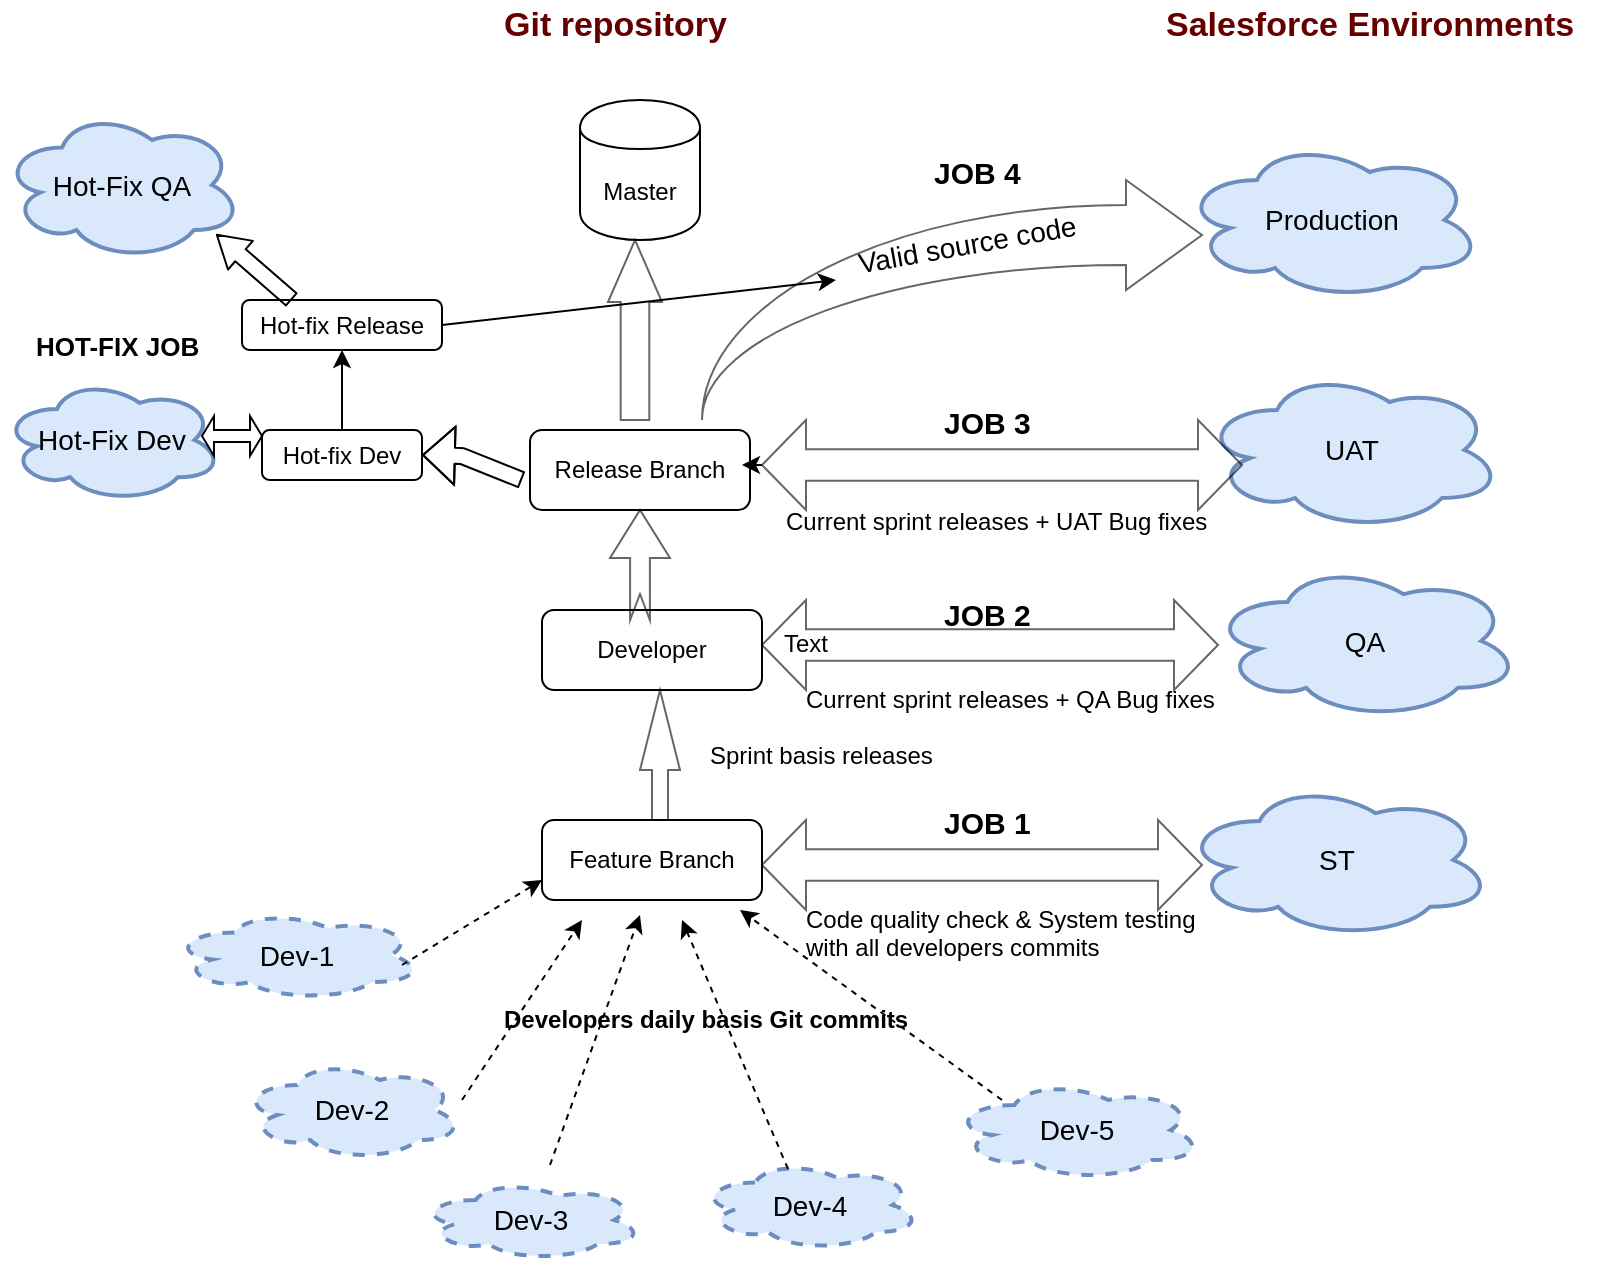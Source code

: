 <mxfile version="12.1.8" type="github" pages="1">
  <diagram id="ugZ9LgQXZQDwEc-XwA1F" name="Page-1">
    <mxGraphModel dx="1704" dy="387" grid="1" gridSize="10" guides="1" tooltips="1" connect="1" arrows="1" fold="1" page="1" pageScale="1" pageWidth="850" pageHeight="1100" math="0" shadow="0">
      <root>
        <mxCell id="0"/>
        <mxCell id="1" parent="0"/>
        <mxCell id="pKMbjU2xyeOJQkZC159j-1" value="Master" style="shape=cylinder;whiteSpace=wrap;html=1;boundedLbl=1;backgroundOutline=1;" parent="1" vertex="1">
          <mxGeometry x="209" y="70" width="60" height="70" as="geometry"/>
        </mxCell>
        <mxCell id="pKMbjU2xyeOJQkZC159j-2" value="Release Branch" style="rounded=1;whiteSpace=wrap;html=1;" parent="1" vertex="1">
          <mxGeometry x="184" y="235" width="110" height="40" as="geometry"/>
        </mxCell>
        <mxCell id="pKMbjU2xyeOJQkZC159j-3" value="Feature Branch" style="rounded=1;whiteSpace=wrap;html=1;" parent="1" vertex="1">
          <mxGeometry x="190" y="430" width="110" height="40" as="geometry"/>
        </mxCell>
        <mxCell id="pKMbjU2xyeOJQkZC159j-5" value="Production" style="ellipse;shape=cloud;strokeWidth=2;fontSize=14;whiteSpace=wrap;html=1;align=center;fillColor=#dae8fc;strokeColor=#6c8ebf;" parent="1" vertex="1">
          <mxGeometry x="510" y="90" width="150" height="80" as="geometry"/>
        </mxCell>
        <mxCell id="pKMbjU2xyeOJQkZC159j-6" value="&lt;font style=&quot;font-size: 17px&quot;&gt;&lt;b&gt;Salesforce Environments&amp;nbsp;&lt;/b&gt;&lt;/font&gt;" style="text;html=1;resizable=0;points=[];autosize=1;align=left;verticalAlign=top;spacingTop=-4;fontColor=#660000;" parent="1" vertex="1">
          <mxGeometry x="500" y="20" width="220" height="20" as="geometry"/>
        </mxCell>
        <mxCell id="pKMbjU2xyeOJQkZC159j-7" value="&lt;font style=&quot;font-size: 17px&quot;&gt;&lt;b&gt;Git repository&amp;nbsp;&lt;/b&gt;&lt;/font&gt;" style="text;html=1;resizable=0;points=[];autosize=1;align=left;verticalAlign=top;spacingTop=-4;fontColor=#660000;" parent="1" vertex="1">
          <mxGeometry x="169" y="20" width="130" height="20" as="geometry"/>
        </mxCell>
        <mxCell id="pKMbjU2xyeOJQkZC159j-8" value="UAT" style="ellipse;shape=cloud;strokeWidth=2;fontSize=14;whiteSpace=wrap;html=1;align=center;fillColor=#dae8fc;strokeColor=#6c8ebf;" parent="1" vertex="1">
          <mxGeometry x="520" y="205" width="150" height="80" as="geometry"/>
        </mxCell>
        <mxCell id="pKMbjU2xyeOJQkZC159j-9" value="QA" style="ellipse;shape=cloud;strokeWidth=2;fontSize=14;whiteSpace=wrap;html=1;align=center;fillColor=#dae8fc;strokeColor=#6c8ebf;" parent="1" vertex="1">
          <mxGeometry x="524" y="301.5" width="155" height="78" as="geometry"/>
        </mxCell>
        <mxCell id="pKMbjU2xyeOJQkZC159j-10" value="Dev-5" style="ellipse;shape=cloud;strokeWidth=2;fontSize=14;whiteSpace=wrap;html=1;align=center;fillColor=#dae8fc;strokeColor=#6c8ebf;dashed=1;" parent="1" vertex="1">
          <mxGeometry x="395" y="560" width="125" height="50" as="geometry"/>
        </mxCell>
        <mxCell id="pKMbjU2xyeOJQkZC159j-11" value="Developer" style="rounded=1;whiteSpace=wrap;html=1;" parent="1" vertex="1">
          <mxGeometry x="190" y="325" width="110" height="40" as="geometry"/>
        </mxCell>
        <mxCell id="pKMbjU2xyeOJQkZC159j-15" value="Developers daily basis Git commits&amp;nbsp;" style="text;html=1;resizable=0;points=[];autosize=1;align=left;verticalAlign=top;spacingTop=-4;fontStyle=1" parent="1" vertex="1">
          <mxGeometry x="169" y="520" width="210" height="20" as="geometry"/>
        </mxCell>
        <mxCell id="pKMbjU2xyeOJQkZC159j-18" value="" style="html=1;shadow=0;dashed=0;align=center;verticalAlign=middle;shape=mxgraph.arrows2.arrow;dy=0.6;dx=40;direction=north;notch=0;rounded=0;strokeWidth=1;fillColor=none;opacity=60;" parent="1" vertex="1">
          <mxGeometry x="239" y="365" width="20" height="65" as="geometry"/>
        </mxCell>
        <mxCell id="pKMbjU2xyeOJQkZC159j-19" value="Sprint basis releases" style="text;html=1;resizable=0;points=[];autosize=1;align=left;verticalAlign=top;spacingTop=-4;" parent="1" vertex="1">
          <mxGeometry x="271.5" y="387.5" width="130" height="20" as="geometry"/>
        </mxCell>
        <mxCell id="pKMbjU2xyeOJQkZC159j-22" value="Text" style="text;html=1;resizable=0;points=[];autosize=1;align=left;verticalAlign=top;spacingTop=-4;" parent="1" vertex="1">
          <mxGeometry x="309" y="332" width="40" height="20" as="geometry"/>
        </mxCell>
        <mxCell id="pKMbjU2xyeOJQkZC159j-23" value="" style="html=1;shadow=0;dashed=0;align=center;verticalAlign=middle;shape=mxgraph.arrows2.twoWayArrow;dy=0.65;dx=22;rounded=0;strokeWidth=1;fillColor=none;opacity=60;" parent="1" vertex="1">
          <mxGeometry x="300" y="320" width="228" height="45" as="geometry"/>
        </mxCell>
        <mxCell id="pKMbjU2xyeOJQkZC159j-26" value="Current sprint releases + QA Bug fixes" style="text;html=1;resizable=0;points=[];autosize=1;align=left;verticalAlign=top;spacingTop=-4;" parent="1" vertex="1">
          <mxGeometry x="320" y="360" width="220" height="20" as="geometry"/>
        </mxCell>
        <mxCell id="pKMbjU2xyeOJQkZC159j-27" value="" style="html=1;shadow=0;dashed=0;align=center;verticalAlign=middle;shape=mxgraph.arrows2.arrow;dy=0.67;dx=24;direction=north;notch=13;rounded=0;strokeWidth=1;fillColor=none;opacity=60;" parent="1" vertex="1">
          <mxGeometry x="224" y="275" width="30" height="55" as="geometry"/>
        </mxCell>
        <mxCell id="QmjTFNfi9diBM-cBmNHH-2" style="edgeStyle=orthogonalEdgeStyle;rounded=0;orthogonalLoop=1;jettySize=auto;html=1;exitX=0;exitY=0.5;exitDx=0;exitDy=0;exitPerimeter=0;" parent="1" source="pKMbjU2xyeOJQkZC159j-28" edge="1">
          <mxGeometry relative="1" as="geometry">
            <mxPoint x="290" y="253" as="targetPoint"/>
          </mxGeometry>
        </mxCell>
        <mxCell id="pKMbjU2xyeOJQkZC159j-28" value="" style="html=1;shadow=0;dashed=0;align=center;verticalAlign=middle;shape=mxgraph.arrows2.twoWayArrow;dy=0.65;dx=22;rounded=0;strokeWidth=1;fillColor=none;opacity=60;" parent="1" vertex="1">
          <mxGeometry x="300" y="230" width="240" height="45" as="geometry"/>
        </mxCell>
        <mxCell id="pKMbjU2xyeOJQkZC159j-29" value="Current sprint releases + UAT Bug fixes" style="text;html=1;resizable=0;points=[];autosize=1;align=left;verticalAlign=top;spacingTop=-4;" parent="1" vertex="1">
          <mxGeometry x="310" y="271" width="230" height="20" as="geometry"/>
        </mxCell>
        <mxCell id="pKMbjU2xyeOJQkZC159j-33" value="" style="html=1;shadow=0;dashed=0;align=center;verticalAlign=middle;shape=mxgraph.arrows2.jumpInArrow;dy=15;dx=38;arrowHead=55;rounded=0;strokeWidth=1;fillColor=none;opacity=60;" parent="1" vertex="1">
          <mxGeometry x="270" y="110" width="250" height="120" as="geometry"/>
        </mxCell>
        <mxCell id="pKMbjU2xyeOJQkZC159j-34" value="&lt;font style=&quot;font-size: 14px&quot;&gt;Valid source code&lt;/font&gt;" style="text;html=1;resizable=0;points=[];autosize=1;align=left;verticalAlign=top;spacingTop=-4;rotation=-10;" parent="1" vertex="1">
          <mxGeometry x="345" y="130" width="130" height="20" as="geometry"/>
        </mxCell>
        <mxCell id="pKMbjU2xyeOJQkZC159j-35" value="" style="html=1;shadow=0;dashed=0;align=center;verticalAlign=middle;shape=mxgraph.arrows2.arrow;dy=0.47;dx=31;direction=north;notch=0;rounded=0;strokeWidth=1;fillColor=none;opacity=60;" parent="1" vertex="1">
          <mxGeometry x="223" y="140" width="27" height="90" as="geometry"/>
        </mxCell>
        <mxCell id="U-r_O4P5ikJAALDEmdnD-2" value="ST" style="ellipse;shape=cloud;strokeWidth=2;fontSize=14;whiteSpace=wrap;html=1;align=center;fillColor=#dae8fc;strokeColor=#6c8ebf;" parent="1" vertex="1">
          <mxGeometry x="510" y="411" width="155" height="78" as="geometry"/>
        </mxCell>
        <mxCell id="U-r_O4P5ikJAALDEmdnD-3" value="" style="html=1;shadow=0;dashed=0;align=center;verticalAlign=middle;shape=mxgraph.arrows2.twoWayArrow;dy=0.65;dx=22;rounded=0;strokeWidth=1;fillColor=none;opacity=60;" parent="1" vertex="1">
          <mxGeometry x="300" y="430" width="220" height="45" as="geometry"/>
        </mxCell>
        <mxCell id="U-r_O4P5ikJAALDEmdnD-4" value="Code quality check &amp;amp; System testing &lt;br&gt;with all developers commits" style="text;html=1;resizable=0;points=[];autosize=1;align=left;verticalAlign=top;spacingTop=-4;" parent="1" vertex="1">
          <mxGeometry x="320" y="470" width="210" height="30" as="geometry"/>
        </mxCell>
        <mxCell id="QmjTFNfi9diBM-cBmNHH-10" value="" style="edgeStyle=orthogonalEdgeStyle;rounded=0;orthogonalLoop=1;jettySize=auto;html=1;" parent="1" source="QmjTFNfi9diBM-cBmNHH-8" target="QmjTFNfi9diBM-cBmNHH-9" edge="1">
          <mxGeometry relative="1" as="geometry"/>
        </mxCell>
        <mxCell id="QmjTFNfi9diBM-cBmNHH-8" value="Hot-fix Dev" style="rounded=1;whiteSpace=wrap;html=1;" parent="1" vertex="1">
          <mxGeometry x="50" y="235" width="80" height="25" as="geometry"/>
        </mxCell>
        <mxCell id="QmjTFNfi9diBM-cBmNHH-9" value="Hot-fix Release" style="rounded=1;whiteSpace=wrap;html=1;" parent="1" vertex="1">
          <mxGeometry x="40" y="170" width="100" height="25" as="geometry"/>
        </mxCell>
        <mxCell id="QmjTFNfi9diBM-cBmNHH-11" value="Hot-Fix QA" style="ellipse;shape=cloud;strokeWidth=2;fontSize=14;whiteSpace=wrap;html=1;align=center;fillColor=#dae8fc;strokeColor=#6c8ebf;" parent="1" vertex="1">
          <mxGeometry x="-80" y="75" width="120" height="75" as="geometry"/>
        </mxCell>
        <mxCell id="QmjTFNfi9diBM-cBmNHH-15" value="Hot-Fix Dev" style="ellipse;shape=cloud;strokeWidth=2;fontSize=14;whiteSpace=wrap;html=1;align=center;fillColor=#dae8fc;strokeColor=#6c8ebf;" parent="1" vertex="1">
          <mxGeometry x="-80" y="209" width="110" height="62" as="geometry"/>
        </mxCell>
        <mxCell id="QmjTFNfi9diBM-cBmNHH-18" value="" style="shape=flexArrow;endArrow=classic;html=1;width=8;endSize=4.97;entryX=1;entryY=0.5;entryDx=0;entryDy=0;" parent="1" target="QmjTFNfi9diBM-cBmNHH-8" edge="1">
          <mxGeometry width="50" height="50" relative="1" as="geometry">
            <mxPoint x="180" y="260" as="sourcePoint"/>
            <mxPoint x="140" y="245" as="targetPoint"/>
            <Array as="points">
              <mxPoint x="150" y="248"/>
            </Array>
          </mxGeometry>
        </mxCell>
        <mxCell id="QmjTFNfi9diBM-cBmNHH-20" value="" style="shape=flexArrow;endArrow=classic;html=1;width=8;endSize=4.88;entryX=0.892;entryY=0.827;entryDx=0;entryDy=0;entryPerimeter=0;endWidth=10;" parent="1" target="QmjTFNfi9diBM-cBmNHH-11" edge="1">
          <mxGeometry width="50" height="50" relative="1" as="geometry">
            <mxPoint x="65" y="170" as="sourcePoint"/>
            <mxPoint x="115" y="120" as="targetPoint"/>
          </mxGeometry>
        </mxCell>
        <mxCell id="QmjTFNfi9diBM-cBmNHH-24" value="" style="endArrow=classic;html=1;exitX=1;exitY=0.5;exitDx=0;exitDy=0;" parent="1" source="QmjTFNfi9diBM-cBmNHH-9" edge="1">
          <mxGeometry width="50" height="50" relative="1" as="geometry">
            <mxPoint x="236.5" y="290" as="sourcePoint"/>
            <mxPoint x="337" y="160" as="targetPoint"/>
          </mxGeometry>
        </mxCell>
        <mxCell id="QmjTFNfi9diBM-cBmNHH-25" value="" style="shape=doubleArrow;whiteSpace=wrap;html=1;" parent="1" vertex="1">
          <mxGeometry x="20" y="228" width="30" height="20" as="geometry"/>
        </mxCell>
        <mxCell id="QmjTFNfi9diBM-cBmNHH-26" value="Dev-4" style="ellipse;shape=cloud;strokeWidth=2;fontSize=14;whiteSpace=wrap;html=1;align=center;fillColor=#dae8fc;strokeColor=#6c8ebf;dashed=1;" parent="1" vertex="1">
          <mxGeometry x="269" y="600" width="110" height="45" as="geometry"/>
        </mxCell>
        <mxCell id="QmjTFNfi9diBM-cBmNHH-27" value="Dev-3" style="ellipse;shape=cloud;strokeWidth=2;fontSize=14;whiteSpace=wrap;html=1;align=center;fillColor=#dae8fc;strokeColor=#6c8ebf;dashed=1;" parent="1" vertex="1">
          <mxGeometry x="129" y="610" width="111" height="40" as="geometry"/>
        </mxCell>
        <mxCell id="QmjTFNfi9diBM-cBmNHH-28" value="Dev-2" style="ellipse;shape=cloud;strokeWidth=2;fontSize=14;whiteSpace=wrap;html=1;align=center;fillColor=#dae8fc;strokeColor=#6c8ebf;dashed=1;" parent="1" vertex="1">
          <mxGeometry x="40" y="550" width="110" height="50" as="geometry"/>
        </mxCell>
        <mxCell id="QmjTFNfi9diBM-cBmNHH-30" value="Dev-1" style="ellipse;shape=cloud;strokeWidth=2;fontSize=14;whiteSpace=wrap;html=1;align=center;fillColor=#dae8fc;strokeColor=#6c8ebf;dashed=1;" parent="1" vertex="1">
          <mxGeometry x="5" y="475" width="125" height="45" as="geometry"/>
        </mxCell>
        <mxCell id="QmjTFNfi9diBM-cBmNHH-31" value="" style="endArrow=classic;html=1;entryX=0;entryY=0.75;entryDx=0;entryDy=0;dashed=1;" parent="1" target="pKMbjU2xyeOJQkZC159j-3" edge="1">
          <mxGeometry width="50" height="50" relative="1" as="geometry">
            <mxPoint x="120" y="502.5" as="sourcePoint"/>
            <mxPoint x="180" y="460" as="targetPoint"/>
          </mxGeometry>
        </mxCell>
        <mxCell id="QmjTFNfi9diBM-cBmNHH-33" value="" style="endArrow=classic;html=1;entryX=0;entryY=0.75;entryDx=0;entryDy=0;dashed=1;" parent="1" edge="1">
          <mxGeometry width="50" height="50" relative="1" as="geometry">
            <mxPoint x="150" y="570" as="sourcePoint"/>
            <mxPoint x="210" y="480" as="targetPoint"/>
          </mxGeometry>
        </mxCell>
        <mxCell id="QmjTFNfi9diBM-cBmNHH-34" value="" style="endArrow=classic;html=1;entryX=0;entryY=0.75;entryDx=0;entryDy=0;dashed=1;" parent="1" edge="1">
          <mxGeometry width="50" height="50" relative="1" as="geometry">
            <mxPoint x="194" y="602.5" as="sourcePoint"/>
            <mxPoint x="239" y="477.5" as="targetPoint"/>
          </mxGeometry>
        </mxCell>
        <mxCell id="QmjTFNfi9diBM-cBmNHH-35" value="" style="endArrow=classic;html=1;dashed=1;exitX=0.4;exitY=0.1;exitDx=0;exitDy=0;exitPerimeter=0;" parent="1" source="QmjTFNfi9diBM-cBmNHH-26" edge="1">
          <mxGeometry width="50" height="50" relative="1" as="geometry">
            <mxPoint x="160" y="542.5" as="sourcePoint"/>
            <mxPoint x="260" y="480" as="targetPoint"/>
          </mxGeometry>
        </mxCell>
        <mxCell id="QmjTFNfi9diBM-cBmNHH-36" value="" style="endArrow=classic;html=1;dashed=1;exitX=0.2;exitY=0.2;exitDx=0;exitDy=0;exitPerimeter=0;" parent="1" source="pKMbjU2xyeOJQkZC159j-10" edge="1">
          <mxGeometry width="50" height="50" relative="1" as="geometry">
            <mxPoint x="219" y="517.5" as="sourcePoint"/>
            <mxPoint x="289" y="475" as="targetPoint"/>
          </mxGeometry>
        </mxCell>
        <mxCell id="XYbBnH51kNB6a7f97C9Y-1" value="&lt;b&gt;&lt;font style=&quot;font-size: 15px&quot;&gt;JOB 1&lt;/font&gt;&lt;/b&gt;" style="text;html=1;resizable=0;points=[];autosize=1;align=left;verticalAlign=top;spacingTop=-4;" vertex="1" parent="1">
          <mxGeometry x="389" y="420" width="60" height="20" as="geometry"/>
        </mxCell>
        <mxCell id="XYbBnH51kNB6a7f97C9Y-2" value="&lt;b&gt;&lt;font style=&quot;font-size: 15px&quot;&gt;JOB 2&lt;/font&gt;&lt;/b&gt;" style="text;html=1;resizable=0;points=[];autosize=1;align=left;verticalAlign=top;spacingTop=-4;" vertex="1" parent="1">
          <mxGeometry x="389" y="315.5" width="60" height="20" as="geometry"/>
        </mxCell>
        <mxCell id="XYbBnH51kNB6a7f97C9Y-3" value="&lt;b&gt;&lt;font style=&quot;font-size: 15px&quot;&gt;JOB 3&lt;/font&gt;&lt;/b&gt;" style="text;html=1;resizable=0;points=[];autosize=1;align=left;verticalAlign=top;spacingTop=-4;" vertex="1" parent="1">
          <mxGeometry x="389" y="220" width="60" height="20" as="geometry"/>
        </mxCell>
        <mxCell id="XYbBnH51kNB6a7f97C9Y-5" value="&lt;b&gt;&lt;font style=&quot;font-size: 15px&quot;&gt;JOB 4&lt;/font&gt;&lt;/b&gt;" style="text;html=1;resizable=0;points=[];autosize=1;align=left;verticalAlign=top;spacingTop=-4;" vertex="1" parent="1">
          <mxGeometry x="384" y="95" width="60" height="20" as="geometry"/>
        </mxCell>
        <mxCell id="XYbBnH51kNB6a7f97C9Y-8" value="&lt;font style=&quot;font-size: 13px&quot;&gt;&lt;b&gt;HOT-FIX JOB&amp;nbsp;&lt;/b&gt;&lt;/font&gt;" style="text;html=1;resizable=0;points=[];autosize=1;align=left;verticalAlign=top;spacingTop=-4;" vertex="1" parent="1">
          <mxGeometry x="-65" y="182.5" width="100" height="20" as="geometry"/>
        </mxCell>
      </root>
    </mxGraphModel>
  </diagram>
</mxfile>
